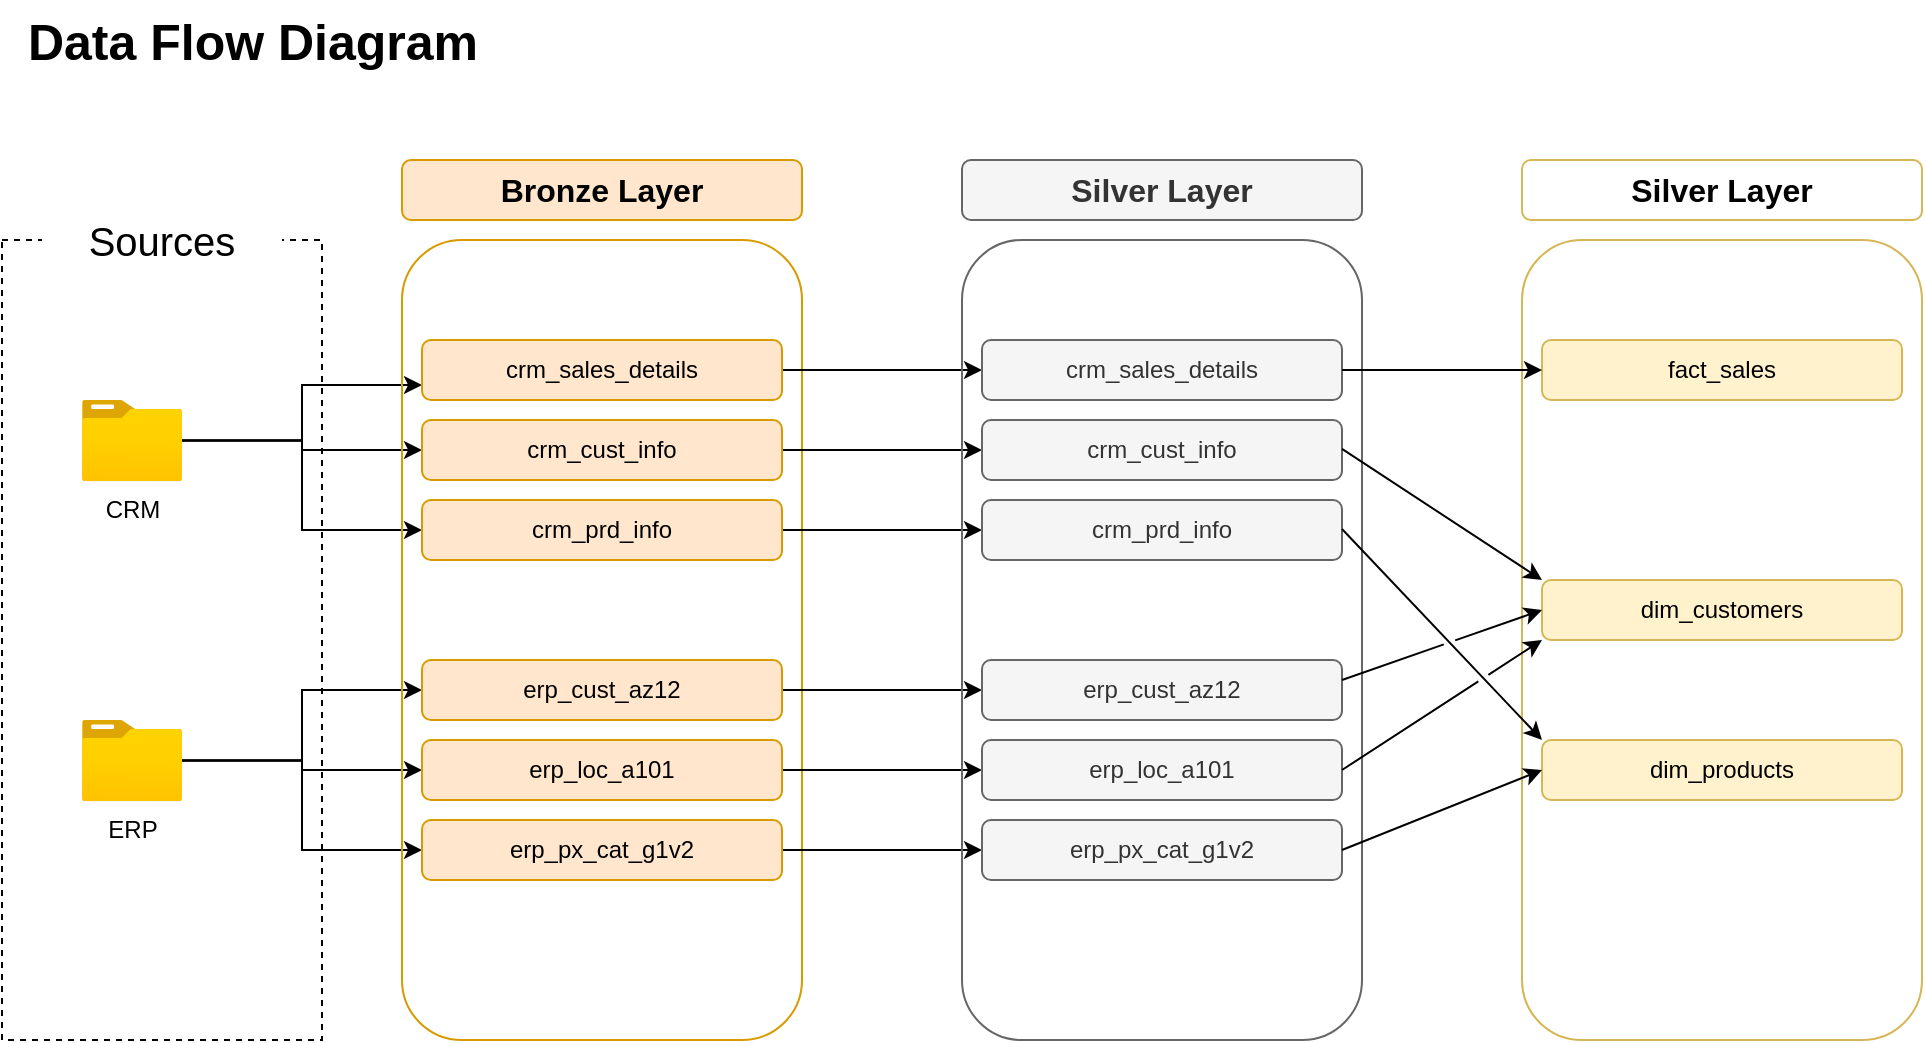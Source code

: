 <mxfile version="28.1.2">
  <diagram name="Page-1" id="ls1uqnBOFxIxItO8KcNr">
    <mxGraphModel dx="1924" dy="659" grid="1" gridSize="10" guides="1" tooltips="1" connect="1" arrows="1" fold="1" page="1" pageScale="1" pageWidth="827" pageHeight="1169" math="0" shadow="0">
      <root>
        <mxCell id="0" />
        <mxCell id="1" parent="0" />
        <mxCell id="8ysRGAQMTSw2XDLil-Mq-1" value="" style="rounded=0;whiteSpace=wrap;html=1;fillColor=none;dashed=1;" parent="1" vertex="1">
          <mxGeometry x="-80" y="120" width="160" height="400" as="geometry" />
        </mxCell>
        <mxCell id="8ysRGAQMTSw2XDLil-Mq-3" value="&lt;font style=&quot;font-size: 25px;&quot;&gt;&lt;b&gt;Data Flow Diagram&lt;/b&gt;&lt;/font&gt;" style="text;html=1;align=center;verticalAlign=middle;resizable=0;points=[];autosize=1;strokeColor=none;fillColor=none;" parent="1" vertex="1">
          <mxGeometry x="-80" width="250" height="40" as="geometry" />
        </mxCell>
        <mxCell id="8ysRGAQMTSw2XDLil-Mq-4" value="&lt;font style=&quot;font-size: 20px;&quot;&gt;Sources&lt;/font&gt;" style="rounded=1;whiteSpace=wrap;html=1;strokeColor=none;" parent="1" vertex="1">
          <mxGeometry x="-60" y="100" width="120" height="40" as="geometry" />
        </mxCell>
        <mxCell id="8ysRGAQMTSw2XDLil-Mq-16" style="edgeStyle=orthogonalEdgeStyle;rounded=0;orthogonalLoop=1;jettySize=auto;html=1;" parent="1" source="8ysRGAQMTSw2XDLil-Mq-5" target="8ysRGAQMTSw2XDLil-Mq-11" edge="1">
          <mxGeometry relative="1" as="geometry" />
        </mxCell>
        <mxCell id="8ysRGAQMTSw2XDLil-Mq-17" style="edgeStyle=orthogonalEdgeStyle;rounded=0;orthogonalLoop=1;jettySize=auto;html=1;entryX=0;entryY=0.75;entryDx=0;entryDy=0;" parent="1" source="8ysRGAQMTSw2XDLil-Mq-5" target="8ysRGAQMTSw2XDLil-Mq-10" edge="1">
          <mxGeometry relative="1" as="geometry" />
        </mxCell>
        <mxCell id="8ysRGAQMTSw2XDLil-Mq-18" style="edgeStyle=orthogonalEdgeStyle;rounded=0;orthogonalLoop=1;jettySize=auto;html=1;entryX=0;entryY=0.5;entryDx=0;entryDy=0;" parent="1" source="8ysRGAQMTSw2XDLil-Mq-5" target="8ysRGAQMTSw2XDLil-Mq-12" edge="1">
          <mxGeometry relative="1" as="geometry" />
        </mxCell>
        <mxCell id="8ysRGAQMTSw2XDLil-Mq-5" value="CRM" style="image;aspect=fixed;html=1;points=[];align=center;fontSize=12;image=img/lib/azure2/general/Folder_Blank.svg;" parent="1" vertex="1">
          <mxGeometry x="-40" y="200" width="50" height="40.58" as="geometry" />
        </mxCell>
        <mxCell id="8ysRGAQMTSw2XDLil-Mq-19" style="edgeStyle=orthogonalEdgeStyle;rounded=0;orthogonalLoop=1;jettySize=auto;html=1;entryX=0;entryY=0.5;entryDx=0;entryDy=0;" parent="1" source="8ysRGAQMTSw2XDLil-Mq-6" target="8ysRGAQMTSw2XDLil-Mq-14" edge="1">
          <mxGeometry relative="1" as="geometry" />
        </mxCell>
        <mxCell id="8ysRGAQMTSw2XDLil-Mq-20" style="edgeStyle=orthogonalEdgeStyle;rounded=0;orthogonalLoop=1;jettySize=auto;html=1;entryX=0;entryY=0.5;entryDx=0;entryDy=0;" parent="1" source="8ysRGAQMTSw2XDLil-Mq-6" target="8ysRGAQMTSw2XDLil-Mq-13" edge="1">
          <mxGeometry relative="1" as="geometry" />
        </mxCell>
        <mxCell id="8ysRGAQMTSw2XDLil-Mq-21" style="edgeStyle=orthogonalEdgeStyle;rounded=0;orthogonalLoop=1;jettySize=auto;html=1;entryX=0;entryY=0.5;entryDx=0;entryDy=0;" parent="1" source="8ysRGAQMTSw2XDLil-Mq-6" target="8ysRGAQMTSw2XDLil-Mq-15" edge="1">
          <mxGeometry relative="1" as="geometry" />
        </mxCell>
        <mxCell id="8ysRGAQMTSw2XDLil-Mq-6" value="ERP" style="image;aspect=fixed;html=1;points=[];align=center;fontSize=12;image=img/lib/azure2/general/Folder_Blank.svg;" parent="1" vertex="1">
          <mxGeometry x="-40" y="360" width="50" height="40.58" as="geometry" />
        </mxCell>
        <mxCell id="8ysRGAQMTSw2XDLil-Mq-8" value="" style="rounded=1;whiteSpace=wrap;html=1;fillColor=none;strokeColor=#d79b00;" parent="1" vertex="1">
          <mxGeometry x="120" y="120" width="200" height="400" as="geometry" />
        </mxCell>
        <mxCell id="8ysRGAQMTSw2XDLil-Mq-9" value="&lt;b&gt;&lt;font style=&quot;font-size: 16px;&quot;&gt;Bronze Layer&lt;/font&gt;&lt;/b&gt;" style="rounded=1;whiteSpace=wrap;html=1;fillColor=#ffe6cc;strokeColor=#d79b00;" parent="1" vertex="1">
          <mxGeometry x="120" y="80" width="200" height="30" as="geometry" />
        </mxCell>
        <mxCell id="oyw2Bi52QRhpBYn-IV9K-9" style="edgeStyle=orthogonalEdgeStyle;rounded=0;orthogonalLoop=1;jettySize=auto;html=1;exitX=1;exitY=0.5;exitDx=0;exitDy=0;entryX=0;entryY=0.5;entryDx=0;entryDy=0;" parent="1" source="8ysRGAQMTSw2XDLil-Mq-10" target="oyw2Bi52QRhpBYn-IV9K-3" edge="1">
          <mxGeometry relative="1" as="geometry" />
        </mxCell>
        <mxCell id="8ysRGAQMTSw2XDLil-Mq-10" value="crm_sales_details" style="rounded=1;whiteSpace=wrap;html=1;fillColor=#ffe6cc;strokeColor=#d79b00;" parent="1" vertex="1">
          <mxGeometry x="130" y="170" width="180" height="30" as="geometry" />
        </mxCell>
        <mxCell id="oyw2Bi52QRhpBYn-IV9K-10" style="edgeStyle=orthogonalEdgeStyle;rounded=0;orthogonalLoop=1;jettySize=auto;html=1;exitX=1;exitY=0.5;exitDx=0;exitDy=0;entryX=0;entryY=0.5;entryDx=0;entryDy=0;" parent="1" source="8ysRGAQMTSw2XDLil-Mq-11" target="oyw2Bi52QRhpBYn-IV9K-4" edge="1">
          <mxGeometry relative="1" as="geometry" />
        </mxCell>
        <mxCell id="8ysRGAQMTSw2XDLil-Mq-11" value="crm_cust_info" style="rounded=1;whiteSpace=wrap;html=1;fillColor=#ffe6cc;strokeColor=#d79b00;" parent="1" vertex="1">
          <mxGeometry x="130" y="210" width="180" height="30" as="geometry" />
        </mxCell>
        <mxCell id="oyw2Bi52QRhpBYn-IV9K-11" style="edgeStyle=orthogonalEdgeStyle;rounded=0;orthogonalLoop=1;jettySize=auto;html=1;exitX=1;exitY=0.5;exitDx=0;exitDy=0;" parent="1" source="8ysRGAQMTSw2XDLil-Mq-12" target="oyw2Bi52QRhpBYn-IV9K-5" edge="1">
          <mxGeometry relative="1" as="geometry" />
        </mxCell>
        <mxCell id="8ysRGAQMTSw2XDLil-Mq-12" value="crm_prd_info" style="rounded=1;whiteSpace=wrap;html=1;fillColor=#ffe6cc;strokeColor=#d79b00;" parent="1" vertex="1">
          <mxGeometry x="130" y="250" width="180" height="30" as="geometry" />
        </mxCell>
        <mxCell id="oyw2Bi52QRhpBYn-IV9K-12" style="edgeStyle=orthogonalEdgeStyle;rounded=0;orthogonalLoop=1;jettySize=auto;html=1;exitX=1;exitY=0.5;exitDx=0;exitDy=0;entryX=0;entryY=0.5;entryDx=0;entryDy=0;" parent="1" source="8ysRGAQMTSw2XDLil-Mq-13" target="oyw2Bi52QRhpBYn-IV9K-6" edge="1">
          <mxGeometry relative="1" as="geometry" />
        </mxCell>
        <mxCell id="8ysRGAQMTSw2XDLil-Mq-13" value="erp_cust_az12" style="rounded=1;whiteSpace=wrap;html=1;fillColor=#ffe6cc;strokeColor=#d79b00;" parent="1" vertex="1">
          <mxGeometry x="130" y="330" width="180" height="30" as="geometry" />
        </mxCell>
        <mxCell id="oyw2Bi52QRhpBYn-IV9K-13" style="edgeStyle=orthogonalEdgeStyle;rounded=0;orthogonalLoop=1;jettySize=auto;html=1;exitX=1;exitY=0.5;exitDx=0;exitDy=0;entryX=0;entryY=0.5;entryDx=0;entryDy=0;" parent="1" source="8ysRGAQMTSw2XDLil-Mq-14" target="oyw2Bi52QRhpBYn-IV9K-7" edge="1">
          <mxGeometry relative="1" as="geometry" />
        </mxCell>
        <mxCell id="8ysRGAQMTSw2XDLil-Mq-14" value="erp_loc_a101" style="rounded=1;whiteSpace=wrap;html=1;fillColor=#ffe6cc;strokeColor=#d79b00;" parent="1" vertex="1">
          <mxGeometry x="130" y="370" width="180" height="30" as="geometry" />
        </mxCell>
        <mxCell id="oyw2Bi52QRhpBYn-IV9K-14" style="edgeStyle=orthogonalEdgeStyle;rounded=0;orthogonalLoop=1;jettySize=auto;html=1;exitX=1;exitY=0.5;exitDx=0;exitDy=0;entryX=0;entryY=0.5;entryDx=0;entryDy=0;" parent="1" source="8ysRGAQMTSw2XDLil-Mq-15" target="oyw2Bi52QRhpBYn-IV9K-8" edge="1">
          <mxGeometry relative="1" as="geometry" />
        </mxCell>
        <mxCell id="8ysRGAQMTSw2XDLil-Mq-15" value="erp_px_cat_g1v2" style="rounded=1;whiteSpace=wrap;html=1;fillColor=#ffe6cc;strokeColor=#d79b00;" parent="1" vertex="1">
          <mxGeometry x="130" y="410" width="180" height="30" as="geometry" />
        </mxCell>
        <mxCell id="oyw2Bi52QRhpBYn-IV9K-1" value="" style="rounded=1;whiteSpace=wrap;html=1;fillColor=none;strokeColor=#666666;fontColor=#333333;" parent="1" vertex="1">
          <mxGeometry x="400" y="120" width="200" height="400" as="geometry" />
        </mxCell>
        <mxCell id="oyw2Bi52QRhpBYn-IV9K-2" value="&lt;b&gt;&lt;font style=&quot;font-size: 16px;&quot;&gt;Silver Layer&lt;/font&gt;&lt;/b&gt;" style="rounded=1;whiteSpace=wrap;html=1;fillColor=#f5f5f5;strokeColor=#666666;fontColor=#333333;" parent="1" vertex="1">
          <mxGeometry x="400" y="80" width="200" height="30" as="geometry" />
        </mxCell>
        <mxCell id="oyw2Bi52QRhpBYn-IV9K-3" value="crm_sales_details" style="rounded=1;whiteSpace=wrap;html=1;fillColor=#f5f5f5;strokeColor=#666666;fontColor=#333333;" parent="1" vertex="1">
          <mxGeometry x="410" y="170" width="180" height="30" as="geometry" />
        </mxCell>
        <mxCell id="oyw2Bi52QRhpBYn-IV9K-4" value="crm_cust_info" style="rounded=1;whiteSpace=wrap;html=1;fillColor=#f5f5f5;strokeColor=#666666;fontColor=#333333;" parent="1" vertex="1">
          <mxGeometry x="410" y="210" width="180" height="30" as="geometry" />
        </mxCell>
        <mxCell id="oyw2Bi52QRhpBYn-IV9K-5" value="crm_prd_info" style="rounded=1;whiteSpace=wrap;html=1;fillColor=#f5f5f5;strokeColor=#666666;fontColor=#333333;" parent="1" vertex="1">
          <mxGeometry x="410" y="250" width="180" height="30" as="geometry" />
        </mxCell>
        <mxCell id="oyw2Bi52QRhpBYn-IV9K-6" value="erp_cust_az12" style="rounded=1;whiteSpace=wrap;html=1;fillColor=#f5f5f5;strokeColor=#666666;fontColor=#333333;" parent="1" vertex="1">
          <mxGeometry x="410" y="330" width="180" height="30" as="geometry" />
        </mxCell>
        <mxCell id="oyw2Bi52QRhpBYn-IV9K-7" value="erp_loc_a101" style="rounded=1;whiteSpace=wrap;html=1;fillColor=#f5f5f5;strokeColor=#666666;fontColor=#333333;" parent="1" vertex="1">
          <mxGeometry x="410" y="370" width="180" height="30" as="geometry" />
        </mxCell>
        <mxCell id="oyw2Bi52QRhpBYn-IV9K-8" value="erp_px_cat_g1v2" style="rounded=1;whiteSpace=wrap;html=1;fillColor=#f5f5f5;strokeColor=#666666;fontColor=#333333;" parent="1" vertex="1">
          <mxGeometry x="410" y="410" width="180" height="30" as="geometry" />
        </mxCell>
        <mxCell id="lA3WyRoojv9Z0w-lfKgt-1" value="" style="rounded=1;whiteSpace=wrap;html=1;fillColor=none;strokeColor=#d6b656;" vertex="1" parent="1">
          <mxGeometry x="680" y="120" width="200" height="400" as="geometry" />
        </mxCell>
        <mxCell id="lA3WyRoojv9Z0w-lfKgt-2" value="&lt;b&gt;&lt;font style=&quot;font-size: 16px;&quot;&gt;Silver Layer&lt;/font&gt;&lt;/b&gt;" style="rounded=1;whiteSpace=wrap;html=1;fillColor=none;strokeColor=#d6b656;" vertex="1" parent="1">
          <mxGeometry x="680" y="80" width="200" height="30" as="geometry" />
        </mxCell>
        <mxCell id="lA3WyRoojv9Z0w-lfKgt-3" value="fact_sales" style="rounded=1;whiteSpace=wrap;html=1;fillColor=#fff2cc;strokeColor=#d6b656;" vertex="1" parent="1">
          <mxGeometry x="690" y="170" width="180" height="30" as="geometry" />
        </mxCell>
        <mxCell id="lA3WyRoojv9Z0w-lfKgt-4" value="dim_customers" style="rounded=1;whiteSpace=wrap;html=1;fillColor=#fff2cc;strokeColor=#d6b656;" vertex="1" parent="1">
          <mxGeometry x="690" y="290" width="180" height="30" as="geometry" />
        </mxCell>
        <mxCell id="lA3WyRoojv9Z0w-lfKgt-5" value="dim_products" style="rounded=1;whiteSpace=wrap;html=1;fillColor=#fff2cc;strokeColor=#d6b656;" vertex="1" parent="1">
          <mxGeometry x="690" y="370" width="180" height="30" as="geometry" />
        </mxCell>
        <mxCell id="lA3WyRoojv9Z0w-lfKgt-9" value="" style="endArrow=classic;html=1;rounded=0;exitX=1;exitY=0.5;exitDx=0;exitDy=0;" edge="1" parent="1" source="oyw2Bi52QRhpBYn-IV9K-3" target="lA3WyRoojv9Z0w-lfKgt-3">
          <mxGeometry width="50" height="50" relative="1" as="geometry">
            <mxPoint x="590" y="180" as="sourcePoint" />
            <mxPoint x="640" y="130" as="targetPoint" />
          </mxGeometry>
        </mxCell>
        <mxCell id="lA3WyRoojv9Z0w-lfKgt-10" value="" style="endArrow=classic;html=1;rounded=0;exitX=1;exitY=0.5;exitDx=0;exitDy=0;entryX=0;entryY=0;entryDx=0;entryDy=0;jumpStyle=gap;" edge="1" parent="1" target="lA3WyRoojv9Z0w-lfKgt-4">
          <mxGeometry width="50" height="50" relative="1" as="geometry">
            <mxPoint x="590" y="224.47" as="sourcePoint" />
            <mxPoint x="690" y="224.47" as="targetPoint" />
          </mxGeometry>
        </mxCell>
        <mxCell id="lA3WyRoojv9Z0w-lfKgt-11" value="" style="endArrow=classic;html=1;rounded=0;exitX=1;exitY=0.5;exitDx=0;exitDy=0;entryX=0;entryY=0;entryDx=0;entryDy=0;jumpStyle=gap;" edge="1" parent="1" target="lA3WyRoojv9Z0w-lfKgt-5">
          <mxGeometry width="50" height="50" relative="1" as="geometry">
            <mxPoint x="590" y="264.47" as="sourcePoint" />
            <mxPoint x="690" y="330" as="targetPoint" />
          </mxGeometry>
        </mxCell>
        <mxCell id="lA3WyRoojv9Z0w-lfKgt-12" value="" style="endArrow=classic;html=1;rounded=0;exitX=1;exitY=0.5;exitDx=0;exitDy=0;entryX=0;entryY=0.5;entryDx=0;entryDy=0;jumpStyle=gap;" edge="1" parent="1" target="lA3WyRoojv9Z0w-lfKgt-4">
          <mxGeometry width="50" height="50" relative="1" as="geometry">
            <mxPoint x="590" y="340" as="sourcePoint" />
            <mxPoint x="690" y="445.53" as="targetPoint" />
          </mxGeometry>
        </mxCell>
        <mxCell id="lA3WyRoojv9Z0w-lfKgt-13" value="" style="endArrow=classic;html=1;rounded=0;exitX=1;exitY=0.5;exitDx=0;exitDy=0;entryX=0;entryY=1;entryDx=0;entryDy=0;jumpStyle=gap;" edge="1" parent="1" target="lA3WyRoojv9Z0w-lfKgt-4">
          <mxGeometry width="50" height="50" relative="1" as="geometry">
            <mxPoint x="590" y="385" as="sourcePoint" />
            <mxPoint x="690" y="350" as="targetPoint" />
          </mxGeometry>
        </mxCell>
        <mxCell id="lA3WyRoojv9Z0w-lfKgt-14" value="" style="endArrow=classic;html=1;rounded=0;exitX=1;exitY=0.5;exitDx=0;exitDy=0;entryX=0;entryY=0.5;entryDx=0;entryDy=0;jumpStyle=gap;" edge="1" parent="1" target="lA3WyRoojv9Z0w-lfKgt-5">
          <mxGeometry width="50" height="50" relative="1" as="geometry">
            <mxPoint x="590" y="425" as="sourcePoint" />
            <mxPoint x="690" y="360" as="targetPoint" />
          </mxGeometry>
        </mxCell>
      </root>
    </mxGraphModel>
  </diagram>
</mxfile>
